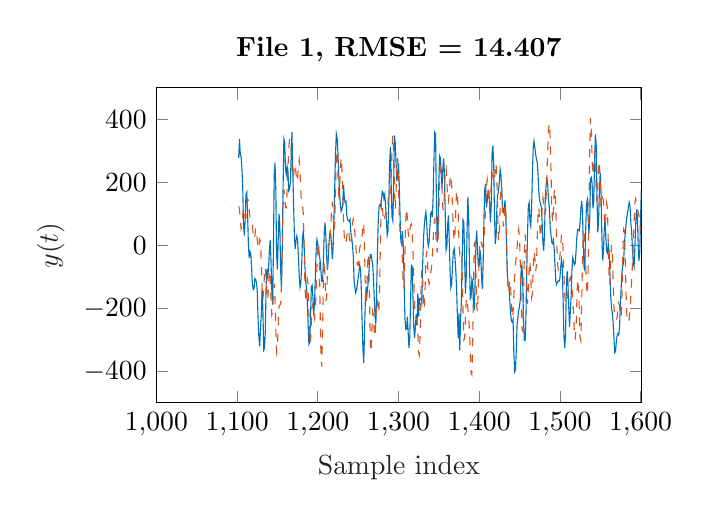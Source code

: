 % This file was created by matlab2tikz.
%
\definecolor{mycolor1}{rgb}{0.0,0.447,0.741}%
\definecolor{mycolor2}{rgb}{0.85,0.325,0.098}%
%
\begin{tikzpicture}

\begin{axis}[%
width=6.159cm,
height=4cm,
at={(0cm,0cm)},
scale only axis,
xmin=1000,
xmax=1601,
xlabel style={font=\color{white!15!black}},
xlabel={Sample index},
ymin=-500,
ymax=500,
ylabel style={font=\color{white!15!black}},
ylabel={$y(t)$},
axis background/.style={fill=white},
title style={font=\bfseries},
title={File 1, RMSE = 14.407}
]
\addplot [color=mycolor1, forget plot]
  table[row sep=crcr]{%
1102	277.889\\
1103	337.651\\
1104	288.035\\
1105	281.627\\
1106	245.338\\
1107	185.337\\
1108	62.209\\
1109	31.065\\
1110	78.456\\
1111	161.725\\
1112	168.786\\
1113	101.287\\
1114	4.462\\
1115	-40.497\\
1116	-20.146\\
1117	-26.162\\
1118	-72.205\\
1119	-123.407\\
1120	-140.082\\
1121	-135.731\\
1122	-105.056\\
1123	-107.311\\
1124	-117.822\\
1125	-144.435\\
1126	-233.967\\
1127	-291.091\\
1128	-320.871\\
1129	-268.071\\
1130	-222.889\\
1131	-138.94\\
1132	-205.37\\
1133	-332.498\\
1134	-326.799\\
1135	-271.64\\
1136	-124.307\\
1137	-74.869\\
1138	-96.79\\
1139	-72.806\\
1140	-17.937\\
1141	17.548\\
1142	-46.004\\
1143	-140.236\\
1144	-187.659\\
1145	-25.604\\
1146	224.459\\
1147	261.573\\
1148	175.494\\
1149	-32.204\\
1150	-76.992\\
1151	20.973\\
1152	99.918\\
1153	63.658\\
1154	-82.322\\
1155	-136.072\\
1156	-15.056\\
1157	181.081\\
1158	338.011\\
1159	327.402\\
1160	242.694\\
1161	224.584\\
1162	251.172\\
1163	237.989\\
1164	173.407\\
1165	178.555\\
1166	199.409\\
1167	278.196\\
1168	359.506\\
1169	241.467\\
1170	133.875\\
1171	35.705\\
1172	-11.711\\
1173	13.963\\
1174	29.13\\
1175	17.598\\
1176	-35.104\\
1177	-98.294\\
1178	-133.557\\
1179	-120.939\\
1180	-66.061\\
1181	17.133\\
1182	48.101\\
1183	3.997\\
1184	-62.711\\
1185	-111.672\\
1186	-136.941\\
1187	-174.407\\
1188	-247.077\\
1189	-313.865\\
1190	-307.839\\
1191	-231.916\\
1192	-132.458\\
1193	-126.965\\
1194	-165.601\\
1195	-220.999\\
1196	-181.061\\
1197	-101.096\\
1198	-13.109\\
1199	18.525\\
1200	6.704\\
1201	-14.485\\
1202	-32.42\\
1203	-49.86\\
1204	-85.431\\
1205	-114.553\\
1206	-115.233\\
1207	-43.673\\
1208	36.661\\
1209	72.123\\
1210	28.772\\
1211	-33.364\\
1212	-77.86\\
1213	-44.959\\
1214	7.215\\
1215	41.745\\
1216	38.806\\
1217	5.926\\
1218	-43.183\\
1219	-8.986\\
1220	75.977\\
1221	185.432\\
1222	293.323\\
1223	354.05\\
1224	340.6\\
1225	292.544\\
1226	224.536\\
1227	166.522\\
1228	128.237\\
1229	108.309\\
1230	115.958\\
1231	132.044\\
1232	191.913\\
1233	145.578\\
1234	135.914\\
1235	139.229\\
1236	95.392\\
1237	80.132\\
1238	78.08\\
1239	76.289\\
1240	82.811\\
1241	39.757\\
1242	24.257\\
1243	0.345\\
1244	-32.021\\
1245	-112.063\\
1246	-132.256\\
1247	-150.487\\
1248	-141.456\\
1249	-124.478\\
1250	-101.055\\
1251	-86.405\\
1252	-61.744\\
1253	-78.958\\
1254	-143.241\\
1255	-250.07\\
1256	-331.95\\
1257	-372.743\\
1258	-266.763\\
1259	-170.87\\
1260	-131.258\\
1261	-154.555\\
1262	-131.196\\
1263	-101.845\\
1264	-59.848\\
1265	-29.465\\
1266	-29.595\\
1267	-45.238\\
1268	-58.65\\
1269	-101.909\\
1270	-168.886\\
1271	-229.231\\
1272	-249.874\\
1273	-137.471\\
1274	-14.421\\
1275	82.153\\
1276	122.693\\
1277	128.844\\
1278	124.746\\
1279	148.521\\
1280	171.046\\
1281	166.863\\
1282	148.477\\
1283	161.219\\
1284	128.694\\
1285	83.315\\
1286	31.655\\
1287	44.387\\
1288	130.86\\
1289	257.074\\
1290	311.664\\
1291	191.481\\
1292	89.637\\
1293	78.159\\
1294	181.012\\
1295	348.966\\
1296	323.666\\
1297	265.826\\
1298	205.035\\
1299	223.938\\
1300	261.044\\
1301	192.325\\
1302	89.414\\
1303	11.396\\
1304	2.98\\
1305	44.765\\
1306	-3.779\\
1307	-116.077\\
1308	-228.904\\
1309	-266.297\\
1310	-265.257\\
1311	-226.377\\
1312	-275.394\\
1313	-325.713\\
1314	-291.952\\
1315	-179.727\\
1316	-63.284\\
1317	-65.826\\
1318	-166.674\\
1319	-261.134\\
1320	-293.324\\
1321	-255.933\\
1322	-218.176\\
1323	-253.62\\
1324	-152.381\\
1325	-225.927\\
1326	-170.003\\
1327	-171.457\\
1328	-168.545\\
1329	-181.448\\
1330	-59.879\\
1331	20.069\\
1332	62.245\\
1333	89.415\\
1334	106.627\\
1335	70.835\\
1336	18.007\\
1337	-2.119\\
1338	11.044\\
1339	61.076\\
1340	101.574\\
1341	106.33\\
1342	90.598\\
1343	156.932\\
1344	273.225\\
1345	358.832\\
1346	352.157\\
1347	145.958\\
1348	10.807\\
1349	27.173\\
1350	198.042\\
1351	284.156\\
1352	277.209\\
1353	231.545\\
1354	183.108\\
1355	243.286\\
1356	275.78\\
1357	225.831\\
1358	95.888\\
1359	-15.027\\
1360	-4.576\\
1361	67.253\\
1362	95.138\\
1363	9.821\\
1364	-86.474\\
1365	-135.005\\
1366	-122.729\\
1367	-65.065\\
1368	-19.564\\
1369	-10.458\\
1370	-37.424\\
1371	-78.346\\
1372	-133.842\\
1373	-219.001\\
1374	-294.14\\
1375	-216.098\\
1376	-333.393\\
1377	-233.498\\
1378	-176.034\\
1379	-30.721\\
1380	80.947\\
1381	73.936\\
1382	-42.208\\
1383	-153.146\\
1384	-97.26\\
1385	41.832\\
1386	155.014\\
1387	89.127\\
1388	-58.858\\
1389	-170.004\\
1390	-164.575\\
1391	-106.66\\
1392	-115.08\\
1393	-194.713\\
1394	-200.326\\
1395	-117.795\\
1396	3.863\\
1397	47.005\\
1398	-13.654\\
1399	-64.591\\
1400	-65.389\\
1401	-14.155\\
1402	-38.134\\
1403	-100.946\\
1404	-138.944\\
1405	-52.09\\
1406	93.229\\
1407	177.204\\
1408	195.144\\
1409	120.856\\
1410	140.494\\
1411	171.184\\
1412	171.674\\
1413	130.011\\
1414	73.528\\
1415	127.691\\
1416	290.205\\
1417	316.977\\
1418	261.885\\
1419	97.455\\
1420	4.229\\
1421	28.74\\
1422	119.632\\
1423	158.811\\
1424	172.701\\
1425	202.082\\
1426	241.561\\
1427	223.216\\
1428	177.283\\
1429	109.183\\
1430	105.355\\
1431	120.913\\
1432	142.832\\
1433	98.916\\
1434	-8.113\\
1435	-96.597\\
1436	-126.617\\
1437	-133.056\\
1438	-177.43\\
1439	-213.894\\
1440	-240.522\\
1441	-243.981\\
1442	-235.571\\
1443	-341.443\\
1444	-401.115\\
1445	-395.864\\
1446	-335.632\\
1447	-251.656\\
1448	-229.431\\
1449	-205.634\\
1450	-195.754\\
1451	-169.993\\
1452	-78.969\\
1453	-64.011\\
1454	-118.034\\
1455	-239.569\\
1456	-302.265\\
1457	-302.925\\
1458	-222.785\\
1459	-83.879\\
1460	46.734\\
1461	125.72\\
1462	135.851\\
1463	76.346\\
1464	61.47\\
1465	119.547\\
1466	229.605\\
1467	308.667\\
1468	330.956\\
1469	311.278\\
1470	289.043\\
1471	273.859\\
1472	263.625\\
1473	223.568\\
1474	168.142\\
1475	140.829\\
1476	134.425\\
1477	121.521\\
1478	76.079\\
1479	7.116\\
1480	-16.382\\
1481	34.182\\
1482	157.126\\
1483	191.99\\
1484	216.388\\
1485	189.369\\
1486	143.232\\
1487	118.662\\
1488	59.728\\
1489	33.341\\
1490	9.622\\
1491	5.833\\
1492	17.184\\
1493	-11.535\\
1494	-64.843\\
1495	-112.893\\
1496	-123.985\\
1497	-115.455\\
1498	-112.745\\
1499	-113.739\\
1500	-105.893\\
1501	-70.622\\
1502	-44.761\\
1503	-62.98\\
1504	-168.02\\
1505	-283.863\\
1506	-325.323\\
1507	-291.151\\
1508	-138.039\\
1509	-81.231\\
1510	-115.636\\
1511	-194.613\\
1512	-258.425\\
1513	-208.723\\
1514	-160.921\\
1515	-79.924\\
1516	-38.863\\
1517	-50.613\\
1518	-61.458\\
1519	-57.89\\
1520	-21.465\\
1521	23.835\\
1522	50.265\\
1523	50.174\\
1524	46.705\\
1525	71.437\\
1526	113.575\\
1527	141.238\\
1528	111.012\\
1529	7.316\\
1530	-70.558\\
1531	-78.515\\
1532	48.721\\
1533	130.164\\
1534	144.062\\
1535	90.14\\
1536	38.377\\
1537	76.167\\
1538	212.117\\
1539	215.774\\
1540	195.671\\
1541	117.857\\
1542	138.19\\
1543	258.272\\
1544	352.443\\
1545	324.869\\
1546	154.825\\
1547	41.692\\
1548	78.456\\
1549	173.874\\
1550	229.707\\
1551	170.735\\
1552	39.727\\
1553	-47.952\\
1554	-20.729\\
1555	49.939\\
1556	83.237\\
1557	27.12\\
1558	-19.389\\
1559	-24.965\\
1560	3.022\\
1561	-17.954\\
1562	-80.972\\
1563	-157.264\\
1564	-197.626\\
1565	-213.633\\
1566	-243.145\\
1567	-290.202\\
1568	-340.276\\
1569	-336.795\\
1570	-304.056\\
1571	-286.153\\
1572	-280.128\\
1573	-284.737\\
1574	-258.031\\
1575	-190.38\\
1576	-134.7\\
1577	-84.874\\
1578	-66.296\\
1579	-52.528\\
1580	1.294\\
1581	37.113\\
1582	65.663\\
1583	88.287\\
1584	105.068\\
1585	121.421\\
1586	136.55\\
1587	124.46\\
1588	72.431\\
1589	41.222\\
1590	-11.267\\
1591	-57.159\\
1592	-67.313\\
1593	-6.355\\
1594	67.156\\
1595	114.431\\
1596	93.766\\
1597	7.149\\
1598	-49.7\\
1599	-22.665\\
1600	81.563\\
1601	179.663\\
};
\addplot [color=mycolor2, dashed, forget plot]
  table[row sep=crcr]{%
1102	123.711\\
1103	115.27\\
1104	80.399\\
1105	52.608\\
1106	62.052\\
1107	96.56\\
1108	118.77\\
1109	109.858\\
1110	87.806\\
1111	87.305\\
1112	117.393\\
1113	145.618\\
1114	143.883\\
1115	113.572\\
1116	89.529\\
1117	85.163\\
1118	84.941\\
1119	64.198\\
1120	35.864\\
1121	20.27\\
1122	29.909\\
1123	53.764\\
1124	49.999\\
1125	16.644\\
1126	-10.988\\
1127	-4.438\\
1128	19.219\\
1129	11.935\\
1130	-49.783\\
1131	-133.973\\
1132	-171.9\\
1133	-142.835\\
1134	-88.157\\
1135	-69.867\\
1136	-108.422\\
1137	-163.054\\
1138	-173.023\\
1139	-127.676\\
1140	-79.032\\
1141	-90.377\\
1142	-160.327\\
1143	-221.335\\
1144	-212.348\\
1145	-155.063\\
1146	-121.96\\
1147	-167.352\\
1148	-270.11\\
1149	-338.733\\
1150	-323.686\\
1151	-253.635\\
1152	-196.409\\
1153	-188.892\\
1154	-187.48\\
1155	-125.18\\
1156	0.278\\
1157	123.102\\
1158	177.957\\
1159	159.003\\
1160	120.289\\
1161	119.175\\
1162	167.305\\
1163	239.178\\
1164	302.574\\
1165	336.06\\
1166	334.238\\
1167	298.705\\
1168	247.069\\
1169	212.229\\
1170	222.833\\
1171	251.628\\
1172	257.425\\
1173	229.547\\
1174	202.074\\
1175	212.895\\
1176	253.447\\
1177	272.118\\
1178	235.432\\
1179	170.176\\
1180	131.345\\
1181	129.275\\
1182	103.483\\
1183	9.442\\
1184	-113.758\\
1185	-181.34\\
1186	-158.527\\
1187	-107.387\\
1188	-121.063\\
1189	-213.116\\
1190	-298.074\\
1191	-307.605\\
1192	-249.648\\
1193	-192.294\\
1194	-185.305\\
1195	-215.959\\
1196	-231.494\\
1197	-202.55\\
1198	-140.784\\
1199	-66.722\\
1200	-2.847\\
1201	9.635\\
1202	-59.782\\
1203	-215.83\\
1204	-362.02\\
1205	-384.859\\
1206	-264.607\\
1207	-112.158\\
1208	-48.76\\
1209	-99.381\\
1210	-174.028\\
1211	-170.981\\
1212	-79.892\\
1213	5.958\\
1214	30.439\\
1215	25.925\\
1216	51.963\\
1217	111.679\\
1218	139.042\\
1219	97.306\\
1220	46.127\\
1221	72.562\\
1222	183.584\\
1223	286.696\\
1224	300.629\\
1225	223.241\\
1226	162.67\\
1227	177.616\\
1228	243.797\\
1229	278.505\\
1230	240.45\\
1231	154.29\\
1232	71.983\\
1233	20.94\\
1234	3.501\\
1235	7.937\\
1236	28.783\\
1237	49.194\\
1238	51.066\\
1239	29.815\\
1240	-0.585\\
1241	1.819\\
1242	35.443\\
1243	71.617\\
1244	84.045\\
1245	69.97\\
1246	40.455\\
1247	3.916\\
1248	-34.4\\
1249	-62.105\\
1250	-63.779\\
1251	-37.391\\
1252	-8.159\\
1253	2.262\\
1254	5.2\\
1255	31.355\\
1256	71.341\\
1257	65.993\\
1258	-19.458\\
1259	-136.777\\
1260	-187.943\\
1261	-132.63\\
1262	-38.477\\
1263	-26.885\\
1264	-145.603\\
1265	-288.989\\
1266	-339.455\\
1267	-276.972\\
1268	-210.201\\
1269	-222.044\\
1270	-277.915\\
1271	-290.428\\
1272	-232.917\\
1273	-172.539\\
1274	-173.594\\
1275	-214.591\\
1276	-195.926\\
1277	-81.885\\
1278	60.366\\
1279	140.711\\
1280	131.042\\
1281	87.462\\
1282	74.846\\
1283	89.238\\
1284	99.164\\
1285	97.48\\
1286	108.373\\
1287	138.896\\
1288	160.154\\
1289	153.748\\
1290	150.679\\
1291	208.166\\
1292	305.893\\
1293	349.352\\
1294	298.926\\
1295	178.827\\
1296	115.431\\
1297	167.369\\
1298	260.775\\
1299	277.327\\
1300	199.826\\
1301	93.422\\
1302	42.99\\
1303	45.562\\
1304	21.179\\
1305	-57.216\\
1306	-134.331\\
1307	-131.409\\
1308	-29.529\\
1309	76.971\\
1310	117.308\\
1311	88.184\\
1312	42.574\\
1313	25.249\\
1314	41.968\\
1315	63.952\\
1316	67.976\\
1317	43.442\\
1318	-17.509\\
1319	-107.61\\
1320	-189.29\\
1321	-228.3\\
1322	-232.635\\
1323	-237.42\\
1324	-277.235\\
1325	-339.556\\
1326	-349.302\\
1327	-265.795\\
1328	-142.236\\
1329	-77.979\\
1330	-109.227\\
1331	-181.985\\
1332	-202.702\\
1333	-134.676\\
1334	-50.894\\
1335	-17.961\\
1336	-56.228\\
1337	-104.763\\
1338	-122.515\\
1339	-108.049\\
1340	-86.741\\
1341	-69.289\\
1342	-38.081\\
1343	15.948\\
1344	70.198\\
1345	82.096\\
1346	47.777\\
1347	-0.811\\
1348	-22.26\\
1349	14.747\\
1350	103.758\\
1351	203.606\\
1352	262.072\\
1353	244.659\\
1354	175.599\\
1355	115.618\\
1356	113.537\\
1357	174.066\\
1358	238.478\\
1359	246.645\\
1360	201.764\\
1361	148.238\\
1362	138.577\\
1363	170.633\\
1364	211.649\\
1365	223.21\\
1366	188.075\\
1367	120.722\\
1368	50.845\\
1369	14.723\\
1370	39.268\\
1371	110.339\\
1372	172.539\\
1373	169.587\\
1374	100.592\\
1375	11.135\\
1376	-26.4\\
1377	-15.213\\
1378	-17.728\\
1379	-87.809\\
1380	-208.978\\
1381	-300.536\\
1382	-296.061\\
1383	-228.849\\
1384	-173.658\\
1385	-166.866\\
1386	-197.243\\
1387	-230.139\\
1388	-268.86\\
1389	-333.428\\
1390	-405.174\\
1391	-410.817\\
1392	-303.6\\
1393	-127.156\\
1394	5.504\\
1395	11.478\\
1396	-87.939\\
1397	-194.98\\
1398	-210.816\\
1399	-132.734\\
1400	-38.652\\
1401	14.391\\
1402	18.231\\
1403	2.959\\
1404	-3.476\\
1405	2.636\\
1406	21.284\\
1407	61.677\\
1408	123.786\\
1409	184.265\\
1410	209.482\\
1411	186.953\\
1412	141.706\\
1413	118.337\\
1414	142.018\\
1415	194.672\\
1416	226.606\\
1417	218.809\\
1418	199.847\\
1419	207.616\\
1420	245.876\\
1421	260.438\\
1422	203.402\\
1423	97.296\\
1424	14.361\\
1425	32.754\\
1426	119.609\\
1427	189.824\\
1428	179.812\\
1429	105.963\\
1430	59.473\\
1431	79.112\\
1432	126.373\\
1433	112.163\\
1434	17.703\\
1435	-93.427\\
1436	-149.317\\
1437	-137.083\\
1438	-110.773\\
1439	-128.62\\
1440	-186.622\\
1441	-229.261\\
1442	-216.364\\
1443	-157.05\\
1444	-97.731\\
1445	-60.27\\
1446	-35.544\\
1447	-6.44\\
1448	29.07\\
1449	50.743\\
1450	25.164\\
1451	-55.805\\
1452	-170.533\\
1453	-265.85\\
1454	-271.103\\
1455	-171.5\\
1456	-33.212\\
1457	34.595\\
1458	-10.339\\
1459	-120.026\\
1460	-186.027\\
1461	-144.759\\
1462	-67.883\\
1463	-49.396\\
1464	-106.914\\
1465	-165.846\\
1466	-153.444\\
1467	-72.631\\
1468	-19.277\\
1469	-36.47\\
1470	-81.977\\
1471	-63.955\\
1472	23.71\\
1473	109.1\\
1474	120.483\\
1475	63.535\\
1476	25.548\\
1477	54.406\\
1478	117.725\\
1479	151.14\\
1480	132.055\\
1481	99.081\\
1482	101.551\\
1483	152.384\\
1484	229.499\\
1485	307.49\\
1486	369.598\\
1487	387.751\\
1488	346.657\\
1489	239.42\\
1490	117.878\\
1491	73.551\\
1492	106.807\\
1493	168.272\\
1494	179.242\\
1495	115.255\\
1496	18.031\\
1497	-53.189\\
1498	-75.708\\
1499	-65.038\\
1500	-38.794\\
1501	-1.124\\
1502	32.471\\
1503	31.581\\
1504	-12.907\\
1505	-88.706\\
1506	-154.953\\
1507	-184.97\\
1508	-183.12\\
1509	-169.513\\
1510	-152.925\\
1511	-132.701\\
1512	-112.173\\
1513	-101.548\\
1514	-109.252\\
1515	-134.229\\
1516	-170.264\\
1517	-219.954\\
1518	-274.005\\
1519	-299.215\\
1520	-266.058\\
1521	-183.857\\
1522	-107.827\\
1523	-111.355\\
1524	-197.615\\
1525	-292.245\\
1526	-302.681\\
1527	-194.883\\
1528	-59.969\\
1529	27.959\\
1530	41.594\\
1531	1.445\\
1532	-62.826\\
1533	-126.028\\
1534	-157.375\\
1535	-83.252\\
1536	99.477\\
1537	296.782\\
1538	403.891\\
1539	370.835\\
1540	270.904\\
1541	223.091\\
1542	261.191\\
1543	299.145\\
1544	262.089\\
1545	174.348\\
1546	137.865\\
1547	187.539\\
1548	263.523\\
1549	266.868\\
1550	196.554\\
1551	125.215\\
1552	123.466\\
1553	150.202\\
1554	143.867\\
1555	92.243\\
1556	60.476\\
1557	89.552\\
1558	133.833\\
1559	117.504\\
1560	8.546\\
1561	-100.98\\
1562	-125.182\\
1563	-58.276\\
1564	0.652\\
1565	-23.191\\
1566	-110.401\\
1567	-191.7\\
1568	-226.881\\
1569	-234.314\\
1570	-236.239\\
1571	-228.669\\
1572	-204.746\\
1573	-183.14\\
1574	-191.014\\
1575	-222.799\\
1576	-228.053\\
1577	-156.609\\
1578	-34.716\\
1579	52.551\\
1580	46.532\\
1581	-41.239\\
1582	-147.01\\
1583	-217.401\\
1584	-241.983\\
1585	-244.99\\
1586	-233.788\\
1587	-202.571\\
1588	-158.54\\
1589	-111.134\\
1590	-59.769\\
1591	2.553\\
1592	72.503\\
1593	134.544\\
1594	147.857\\
1595	135.078\\
1596	115.264\\
1597	105.313\\
1598	97.083\\
1599	71.091\\
1600	46.482\\
1601	81.752\\
};
\end{axis}
\end{tikzpicture}%